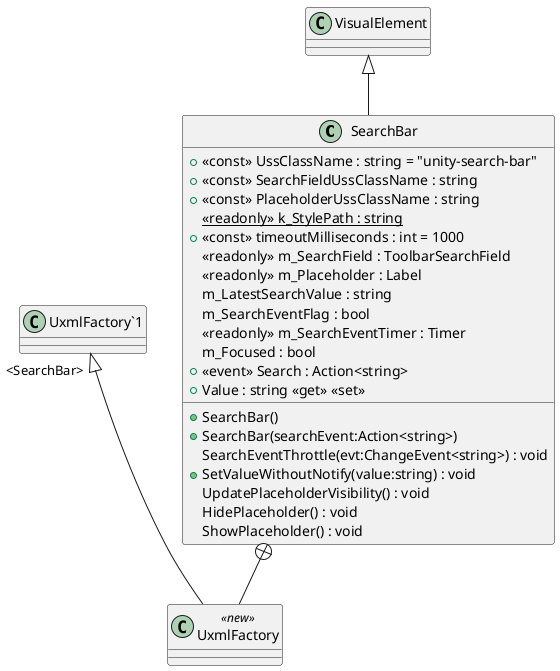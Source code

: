 @startuml
class SearchBar {
    + <<const>> UssClassName : string = "unity-search-bar"
    + <<const>> SearchFieldUssClassName : string
    + <<const>> PlaceholderUssClassName : string
    {static} <<readonly>> k_StylePath : string
    + <<const>> timeoutMilliseconds : int = 1000
    <<readonly>> m_SearchField : ToolbarSearchField
    <<readonly>> m_Placeholder : Label
    m_LatestSearchValue : string
    m_SearchEventFlag : bool
    <<readonly>> m_SearchEventTimer : Timer
    m_Focused : bool
    +  <<event>> Search : Action<string> 
    + SearchBar()
    + SearchBar(searchEvent:Action<string>)
    SearchEventThrottle(evt:ChangeEvent<string>) : void
    + Value : string <<get>> <<set>>
    + SetValueWithoutNotify(value:string) : void
    UpdatePlaceholderVisibility() : void
    HidePlaceholder() : void
    ShowPlaceholder() : void
}
class UxmlFactory <<new>> {
}
VisualElement <|-- SearchBar
SearchBar +-- UxmlFactory
"UxmlFactory`1" "<SearchBar>" <|-- UxmlFactory
@enduml
